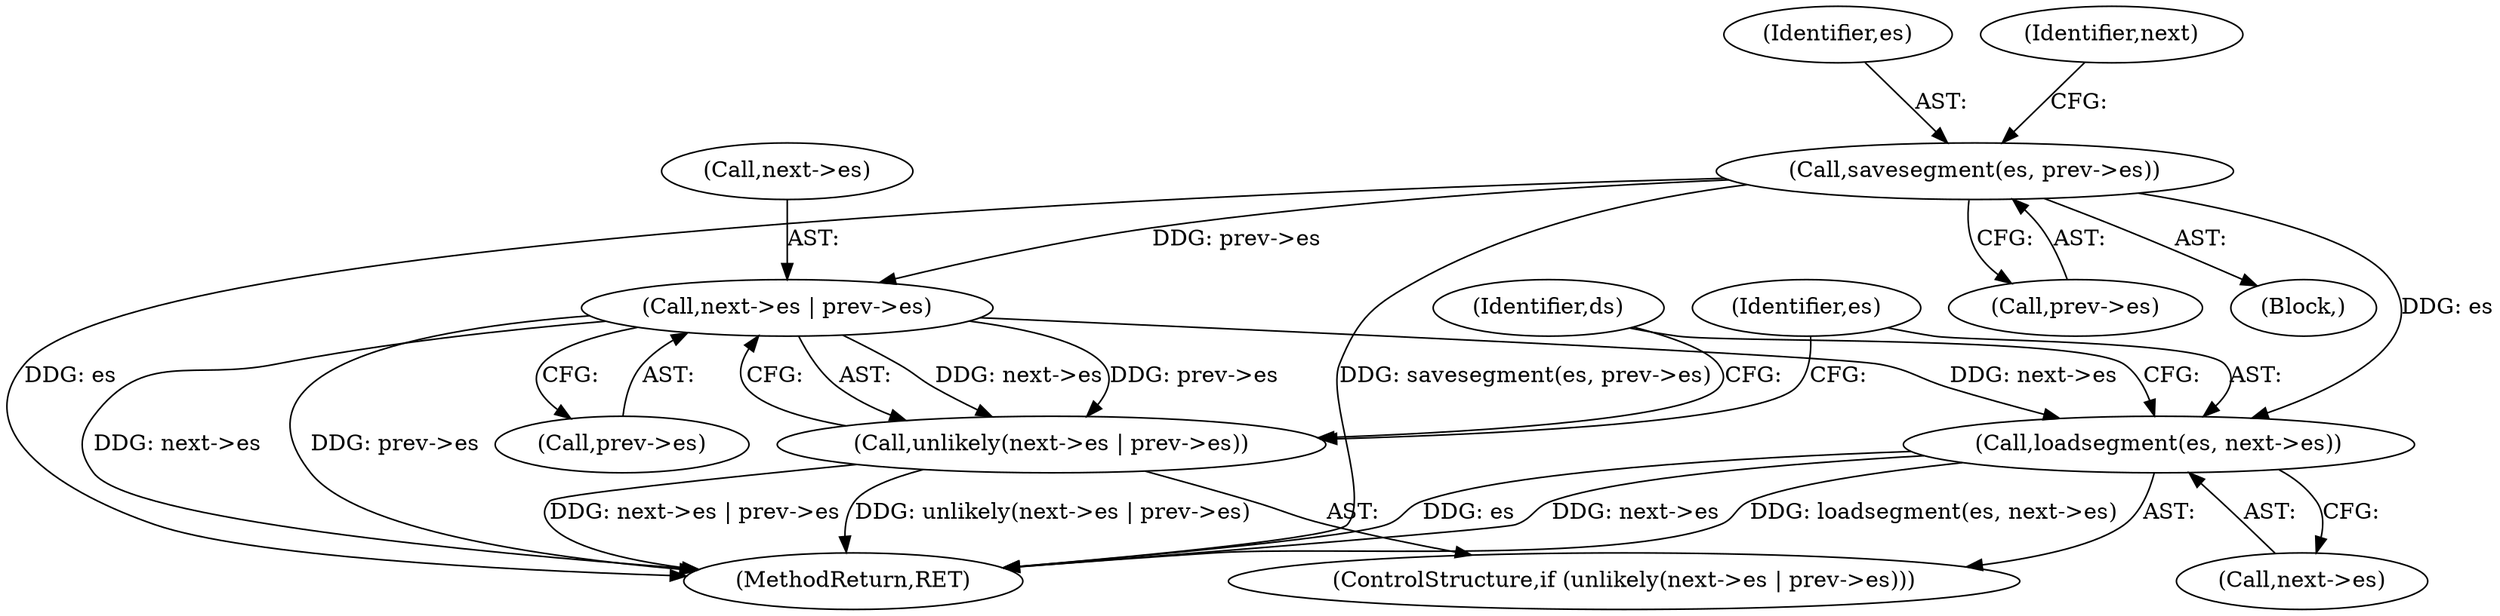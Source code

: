digraph "0_linux_f647d7c155f069c1a068030255c300663516420e@pointer" {
"1000151" [label="(Call,savesegment(es, prev->es))"];
"1000158" [label="(Call,next->es | prev->es)"];
"1000157" [label="(Call,unlikely(next->es | prev->es))"];
"1000165" [label="(Call,loadsegment(es, next->es))"];
"1000157" [label="(Call,unlikely(next->es | prev->es))"];
"1000166" [label="(Identifier,es)"];
"1000153" [label="(Call,prev->es)"];
"1000167" [label="(Call,next->es)"];
"1000151" [label="(Call,savesegment(es, prev->es))"];
"1000336" [label="(MethodReturn,RET)"];
"1000152" [label="(Identifier,es)"];
"1000113" [label="(Block,)"];
"1000171" [label="(Identifier,ds)"];
"1000162" [label="(Call,prev->es)"];
"1000158" [label="(Call,next->es | prev->es)"];
"1000165" [label="(Call,loadsegment(es, next->es))"];
"1000156" [label="(ControlStructure,if (unlikely(next->es | prev->es)))"];
"1000159" [label="(Call,next->es)"];
"1000160" [label="(Identifier,next)"];
"1000151" -> "1000113"  [label="AST: "];
"1000151" -> "1000153"  [label="CFG: "];
"1000152" -> "1000151"  [label="AST: "];
"1000153" -> "1000151"  [label="AST: "];
"1000160" -> "1000151"  [label="CFG: "];
"1000151" -> "1000336"  [label="DDG: savesegment(es, prev->es)"];
"1000151" -> "1000336"  [label="DDG: es"];
"1000151" -> "1000158"  [label="DDG: prev->es"];
"1000151" -> "1000165"  [label="DDG: es"];
"1000158" -> "1000157"  [label="AST: "];
"1000158" -> "1000162"  [label="CFG: "];
"1000159" -> "1000158"  [label="AST: "];
"1000162" -> "1000158"  [label="AST: "];
"1000157" -> "1000158"  [label="CFG: "];
"1000158" -> "1000336"  [label="DDG: next->es"];
"1000158" -> "1000336"  [label="DDG: prev->es"];
"1000158" -> "1000157"  [label="DDG: next->es"];
"1000158" -> "1000157"  [label="DDG: prev->es"];
"1000158" -> "1000165"  [label="DDG: next->es"];
"1000157" -> "1000156"  [label="AST: "];
"1000166" -> "1000157"  [label="CFG: "];
"1000171" -> "1000157"  [label="CFG: "];
"1000157" -> "1000336"  [label="DDG: unlikely(next->es | prev->es)"];
"1000157" -> "1000336"  [label="DDG: next->es | prev->es"];
"1000165" -> "1000156"  [label="AST: "];
"1000165" -> "1000167"  [label="CFG: "];
"1000166" -> "1000165"  [label="AST: "];
"1000167" -> "1000165"  [label="AST: "];
"1000171" -> "1000165"  [label="CFG: "];
"1000165" -> "1000336"  [label="DDG: es"];
"1000165" -> "1000336"  [label="DDG: next->es"];
"1000165" -> "1000336"  [label="DDG: loadsegment(es, next->es)"];
}
